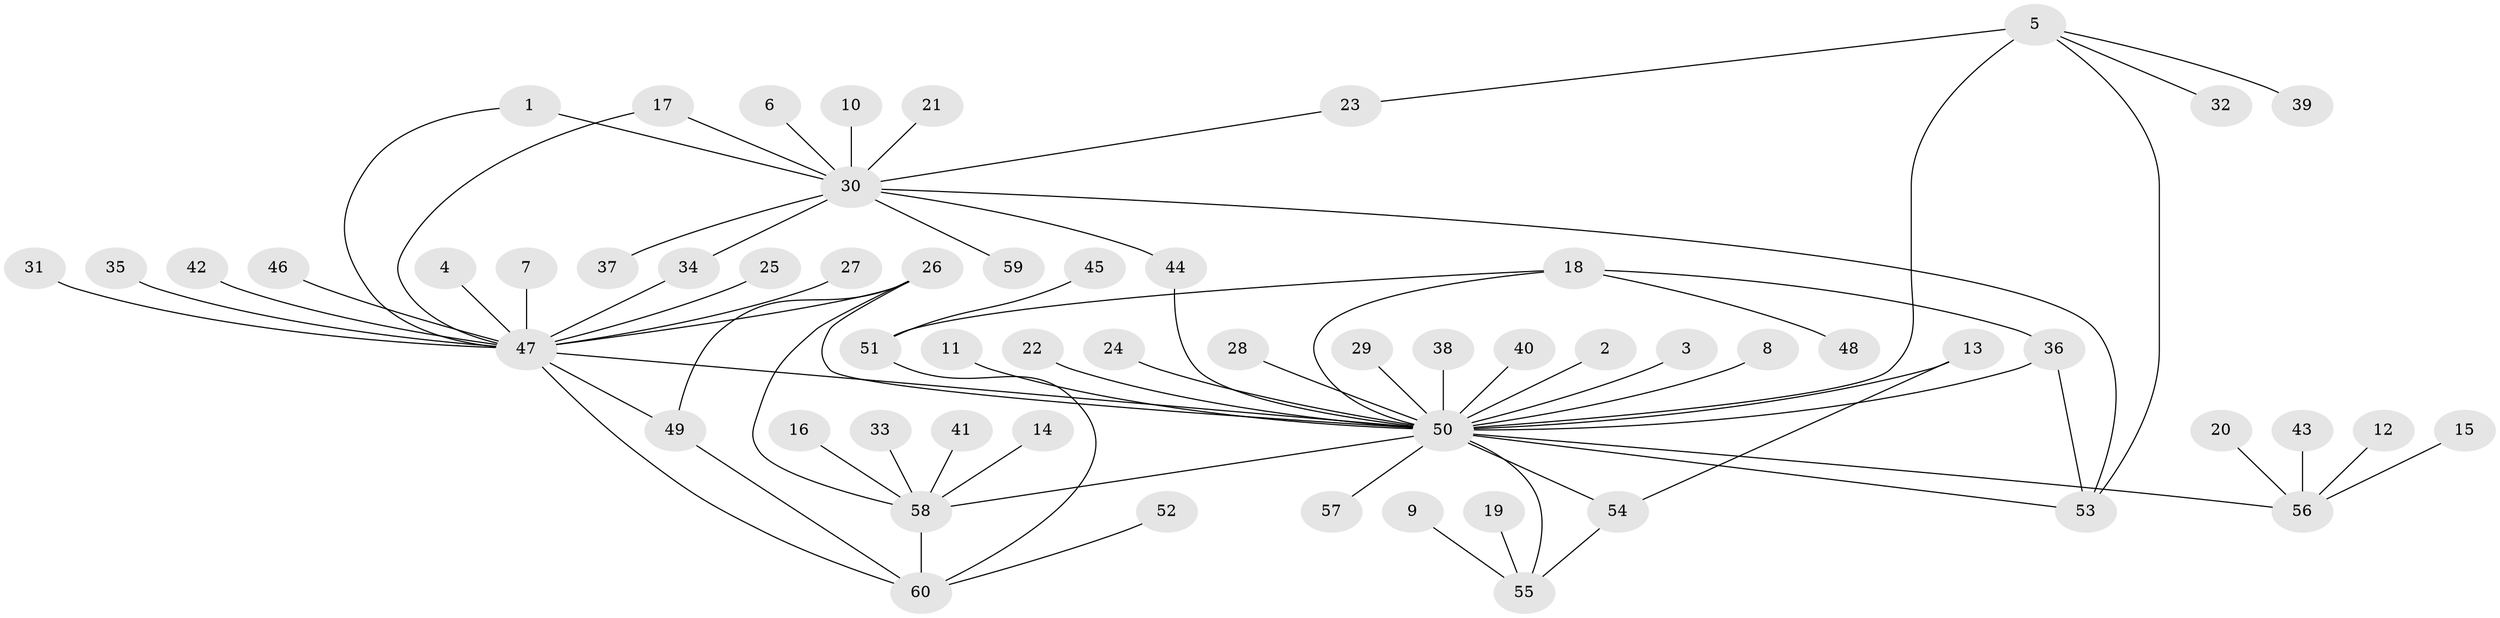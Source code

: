 // original degree distribution, {28: 0.008333333333333333, 6: 0.03333333333333333, 18: 0.008333333333333333, 3: 0.1, 2: 0.15, 1: 0.6166666666666667, 9: 0.008333333333333333, 13: 0.008333333333333333, 5: 0.025, 4: 0.03333333333333333, 7: 0.008333333333333333}
// Generated by graph-tools (version 1.1) at 2025/01/03/09/25 03:01:37]
// undirected, 60 vertices, 75 edges
graph export_dot {
graph [start="1"]
  node [color=gray90,style=filled];
  1;
  2;
  3;
  4;
  5;
  6;
  7;
  8;
  9;
  10;
  11;
  12;
  13;
  14;
  15;
  16;
  17;
  18;
  19;
  20;
  21;
  22;
  23;
  24;
  25;
  26;
  27;
  28;
  29;
  30;
  31;
  32;
  33;
  34;
  35;
  36;
  37;
  38;
  39;
  40;
  41;
  42;
  43;
  44;
  45;
  46;
  47;
  48;
  49;
  50;
  51;
  52;
  53;
  54;
  55;
  56;
  57;
  58;
  59;
  60;
  1 -- 30 [weight=1.0];
  1 -- 47 [weight=1.0];
  2 -- 50 [weight=1.0];
  3 -- 50 [weight=1.0];
  4 -- 47 [weight=1.0];
  5 -- 23 [weight=1.0];
  5 -- 32 [weight=1.0];
  5 -- 39 [weight=1.0];
  5 -- 50 [weight=2.0];
  5 -- 53 [weight=1.0];
  6 -- 30 [weight=1.0];
  7 -- 47 [weight=1.0];
  8 -- 50 [weight=1.0];
  9 -- 55 [weight=1.0];
  10 -- 30 [weight=1.0];
  11 -- 50 [weight=1.0];
  12 -- 56 [weight=1.0];
  13 -- 50 [weight=1.0];
  13 -- 54 [weight=1.0];
  14 -- 58 [weight=1.0];
  15 -- 56 [weight=1.0];
  16 -- 58 [weight=1.0];
  17 -- 30 [weight=1.0];
  17 -- 47 [weight=1.0];
  18 -- 36 [weight=1.0];
  18 -- 48 [weight=1.0];
  18 -- 50 [weight=1.0];
  18 -- 51 [weight=1.0];
  19 -- 55 [weight=1.0];
  20 -- 56 [weight=1.0];
  21 -- 30 [weight=1.0];
  22 -- 50 [weight=1.0];
  23 -- 30 [weight=1.0];
  24 -- 50 [weight=1.0];
  25 -- 47 [weight=1.0];
  26 -- 47 [weight=1.0];
  26 -- 49 [weight=1.0];
  26 -- 50 [weight=2.0];
  26 -- 58 [weight=1.0];
  27 -- 47 [weight=1.0];
  28 -- 50 [weight=1.0];
  29 -- 50 [weight=1.0];
  30 -- 34 [weight=1.0];
  30 -- 37 [weight=1.0];
  30 -- 44 [weight=1.0];
  30 -- 53 [weight=1.0];
  30 -- 59 [weight=1.0];
  31 -- 47 [weight=1.0];
  33 -- 58 [weight=1.0];
  34 -- 47 [weight=1.0];
  35 -- 47 [weight=1.0];
  36 -- 50 [weight=1.0];
  36 -- 53 [weight=1.0];
  38 -- 50 [weight=1.0];
  40 -- 50 [weight=1.0];
  41 -- 58 [weight=1.0];
  42 -- 47 [weight=1.0];
  43 -- 56 [weight=1.0];
  44 -- 50 [weight=1.0];
  45 -- 51 [weight=1.0];
  46 -- 47 [weight=1.0];
  47 -- 49 [weight=1.0];
  47 -- 50 [weight=1.0];
  47 -- 60 [weight=1.0];
  49 -- 60 [weight=1.0];
  50 -- 53 [weight=1.0];
  50 -- 54 [weight=1.0];
  50 -- 55 [weight=1.0];
  50 -- 56 [weight=1.0];
  50 -- 57 [weight=1.0];
  50 -- 58 [weight=1.0];
  51 -- 60 [weight=1.0];
  52 -- 60 [weight=1.0];
  54 -- 55 [weight=1.0];
  58 -- 60 [weight=1.0];
}

